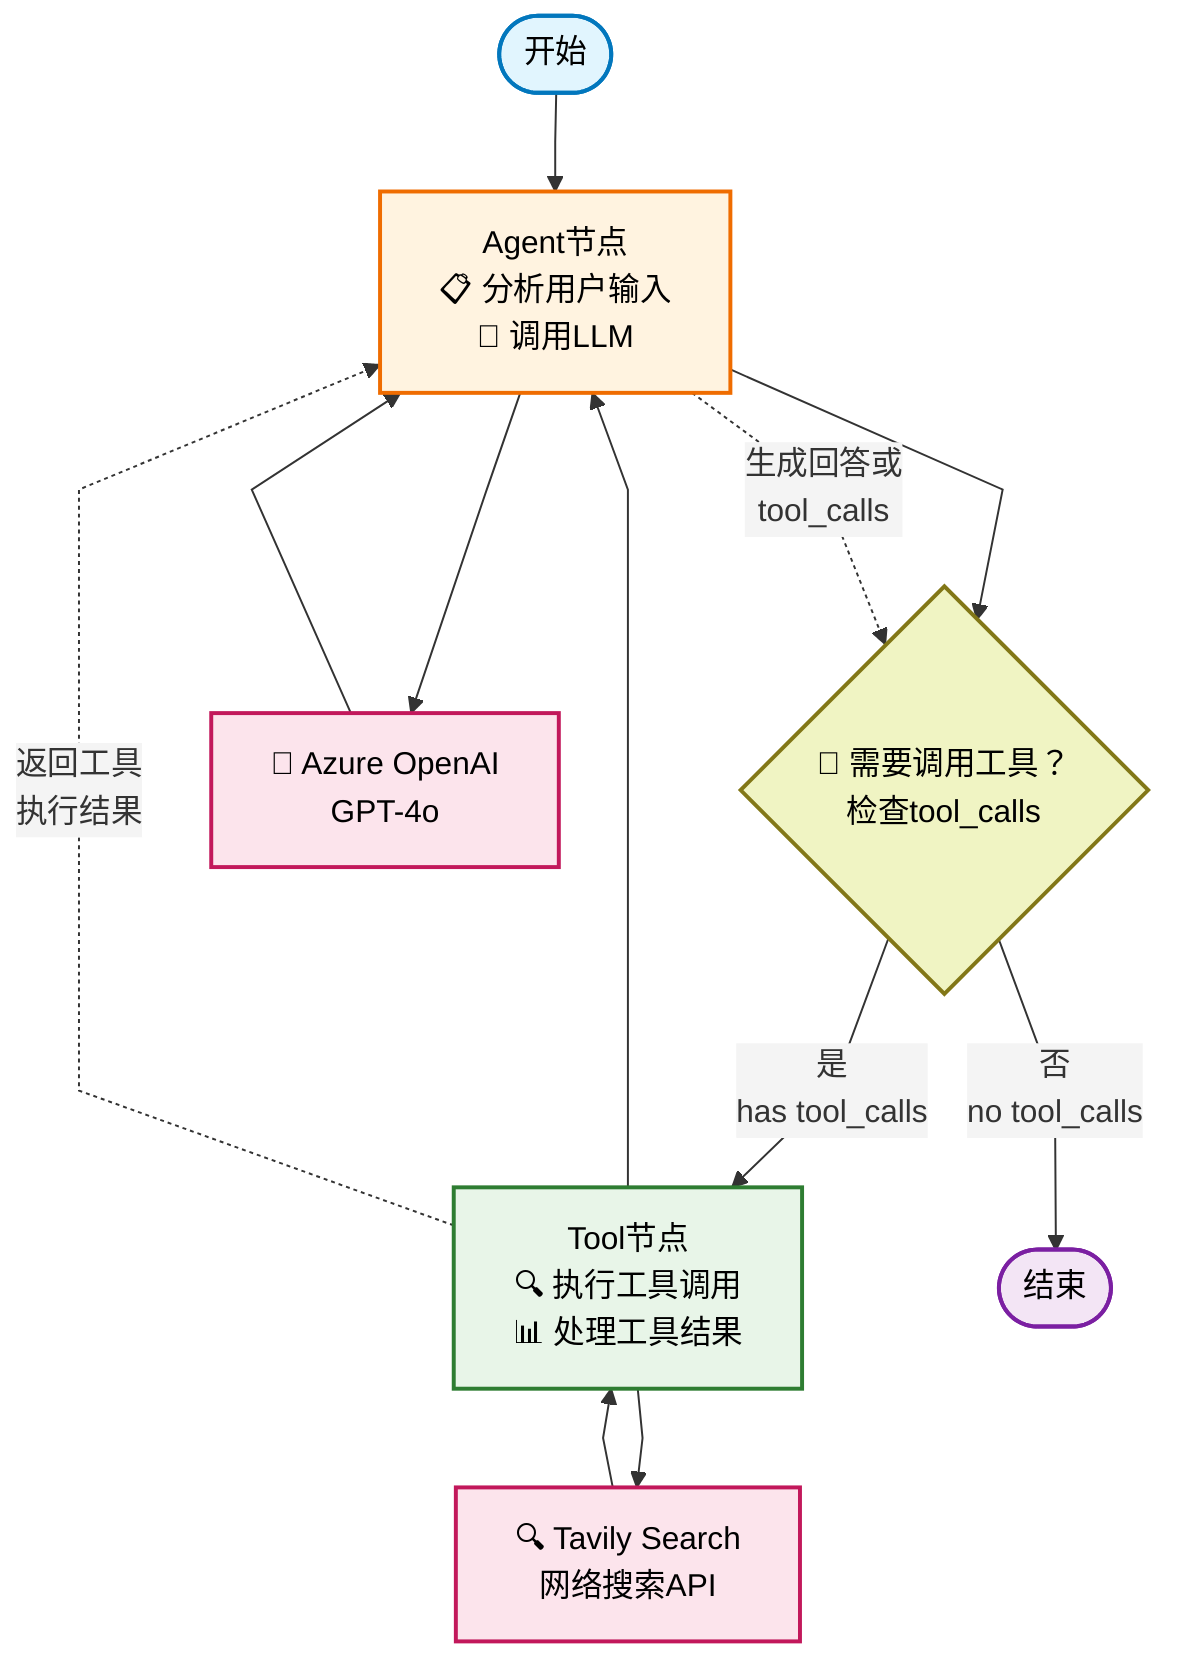 ---
config:
  flowchart:
    curve: linear
  theme: base
  themeVariables:
    primaryColor: '#f4f4f4'
    primaryTextColor: '#333'
    primaryBorderColor: '#333'
    lineColor: '#333'
---

graph TD
    %% 开始节点
    __start__([开始]):::startStyle
    
    %% 主要节点
    agent["Agent节点<br/>📋 分析用户输入<br/>🤖 调用LLM"]:::agentStyle
    action["Tool节点<br/>🔍 执行工具调用<br/>📊 处理工具结果"]:::toolStyle
    
    %% 结束节点
    __end__([结束]):::endStyle
    
    %% 条件判断
    decision{"🤔 需要调用工具？<br/>检查tool_calls"}:::decisionStyle
    
    %% 外部服务
    llm["🧠 Azure OpenAI<br/>GPT-4o"]:::serviceStyle
    tavily["🔍 Tavily Search<br/>网络搜索API"]:::serviceStyle
    
    %% 流程连接
    __start__ --> agent
    agent --> llm
    llm --> agent
    agent --> decision
    decision -->|"是<br/>has tool_calls"| action
    decision -->|"否<br/>no tool_calls"| __end__
    action --> tavily
    tavily --> action
    action --> agent
    
    %% 样式定义
    classDef startStyle fill:#e1f5fe,stroke:#0277bd,stroke-width:2px,color:#000
    classDef endStyle fill:#f3e5f5,stroke:#7b1fa2,stroke-width:2px,color:#000
    classDef agentStyle fill:#fff3e0,stroke:#ef6c00,stroke-width:2px,color:#000
    classDef toolStyle fill:#e8f5e8,stroke:#2e7d32,stroke-width:2px,color:#000
    classDef decisionStyle fill:#f0f4c3,stroke:#827717,stroke-width:2px,color:#000
    classDef serviceStyle fill:#fce4ec,stroke:#c2185b,stroke-width:2px,color:#000
    
    %% 节点注释
    agent -.-> |"生成回答或<br/>tool_calls"| decision
    action -.-> |"返回工具<br/>执行结果"| agent